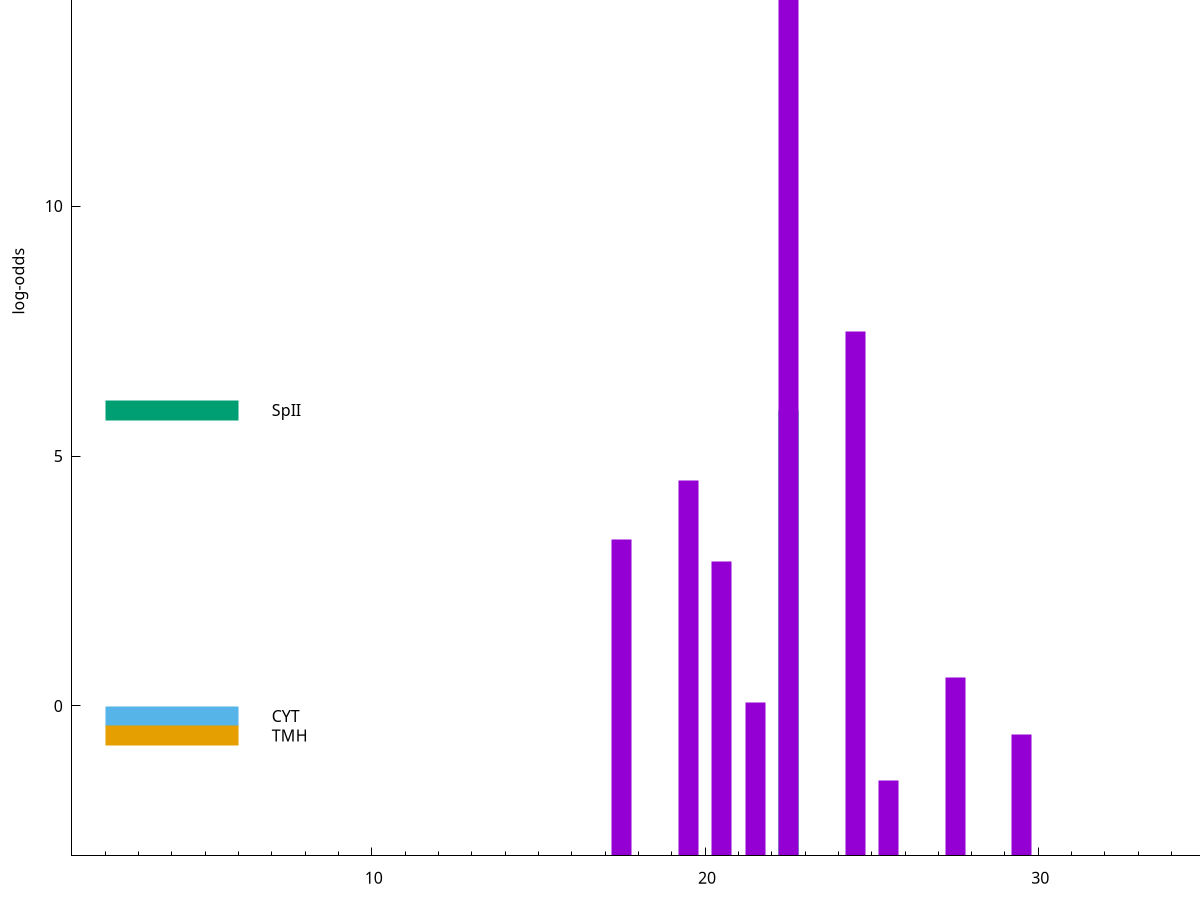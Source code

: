 set title "LipoP predictions for SRR4065641.gff"
set size 2., 1.4
set xrange [1:70] 
set mxtics 10
set yrange [-3:20]
set y2range [0:23]
set ylabel "log-odds"
set term postscript eps color solid "Helvetica" 30
set output "SRR4065641.gff30.eps"
set arrow from 2,17.0454 to 6,17.0454 nohead lt 1 lw 20
set label "SpI" at 7,17.0454
set arrow from 2,5.9208 to 6,5.9208 nohead lt 2 lw 20
set label "SpII" at 7,5.9208
set arrow from 2,-0.200913 to 6,-0.200913 nohead lt 3 lw 20
set label "CYT" at 7,-0.200913
set arrow from 2,-0.588424 to 6,-0.588424 nohead lt 4 lw 20
set label "TMH" at 7,-0.588424
set arrow from 2,17.0454 to 6,17.0454 nohead lt 1 lw 20
set label "SpI" at 7,17.0454
# NOTE: The scores below are the log-odds scores with the threshold
# NOTE: subtracted (a hack to make gnuplot make the histogram all
# NOTE: look nice).
plot "-" axes x1y2 title "" with impulses lt 2 lw 20, "-" axes x1y2 title "" with impulses lt 1 lw 20
22.500000 8.920800
e
22.500000 20.043100
24.500000 10.484290
19.500000 7.513740
17.500000 6.322740
20.500000 5.899420
27.500000 3.573745
21.500000 3.062710
29.500000 2.419385
25.500000 1.510530
e
exit
